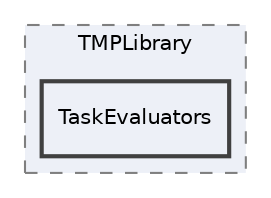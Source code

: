 digraph "TaskEvaluators"
{
 // LATEX_PDF_SIZE
  edge [fontname="Helvetica",fontsize="10",labelfontname="Helvetica",labelfontsize="10"];
  node [fontname="Helvetica",fontsize="10",shape=record];
  compound=true
  subgraph clusterdir_97787995236c65e46589a1ded8779bec {
    graph [ bgcolor="#edf0f7", pencolor="grey50", style="filled,dashed,", label="TMPLibrary", fontname="Helvetica", fontsize="10", URL="dir_97787995236c65e46589a1ded8779bec.html"]
  dir_0d60f30d1bd63cc1a3bfea4f7688504c [shape=box, label="TaskEvaluators", style="filled,bold,", fillcolor="#edf0f7", color="grey25", URL="dir_0d60f30d1bd63cc1a3bfea4f7688504c.html"];
  }
}
